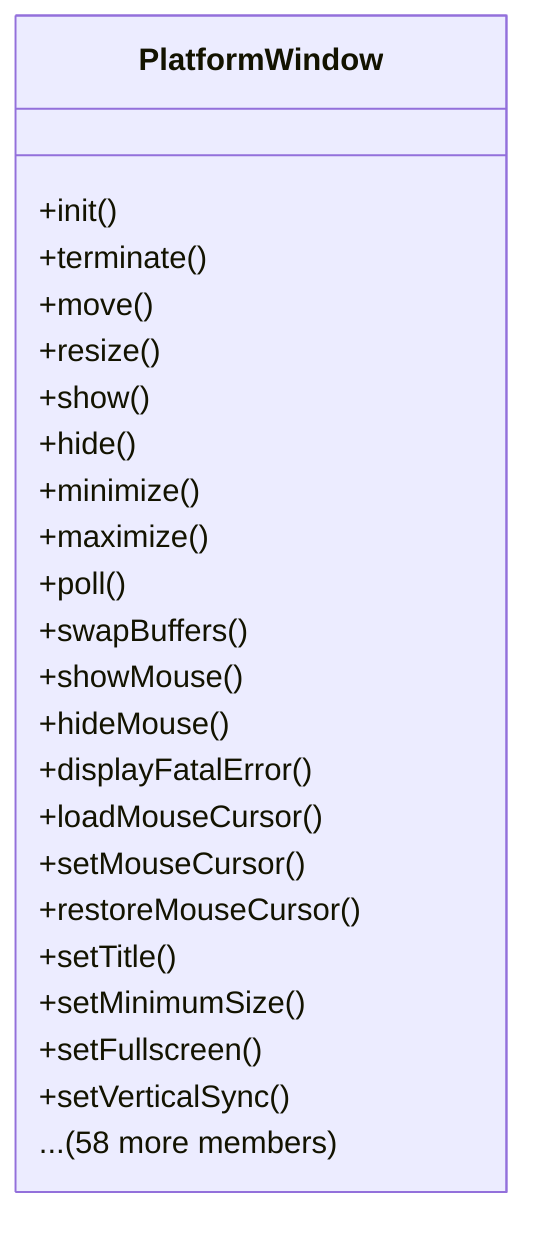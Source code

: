 classDiagram
    class PlatformWindow {
        +init()
        +terminate()
        +move()
        +resize()
        +show()
        +hide()
        +minimize()
        +maximize()
        +poll()
        +swapBuffers()
        +showMouse()
        +hideMouse()
        +displayFatalError()
        +loadMouseCursor()
        +setMouseCursor()
        +restoreMouseCursor()
        +setTitle()
        +setMinimumSize()
        +setFullscreen()
        +setVerticalSync()
        ... (58 more members)
    }